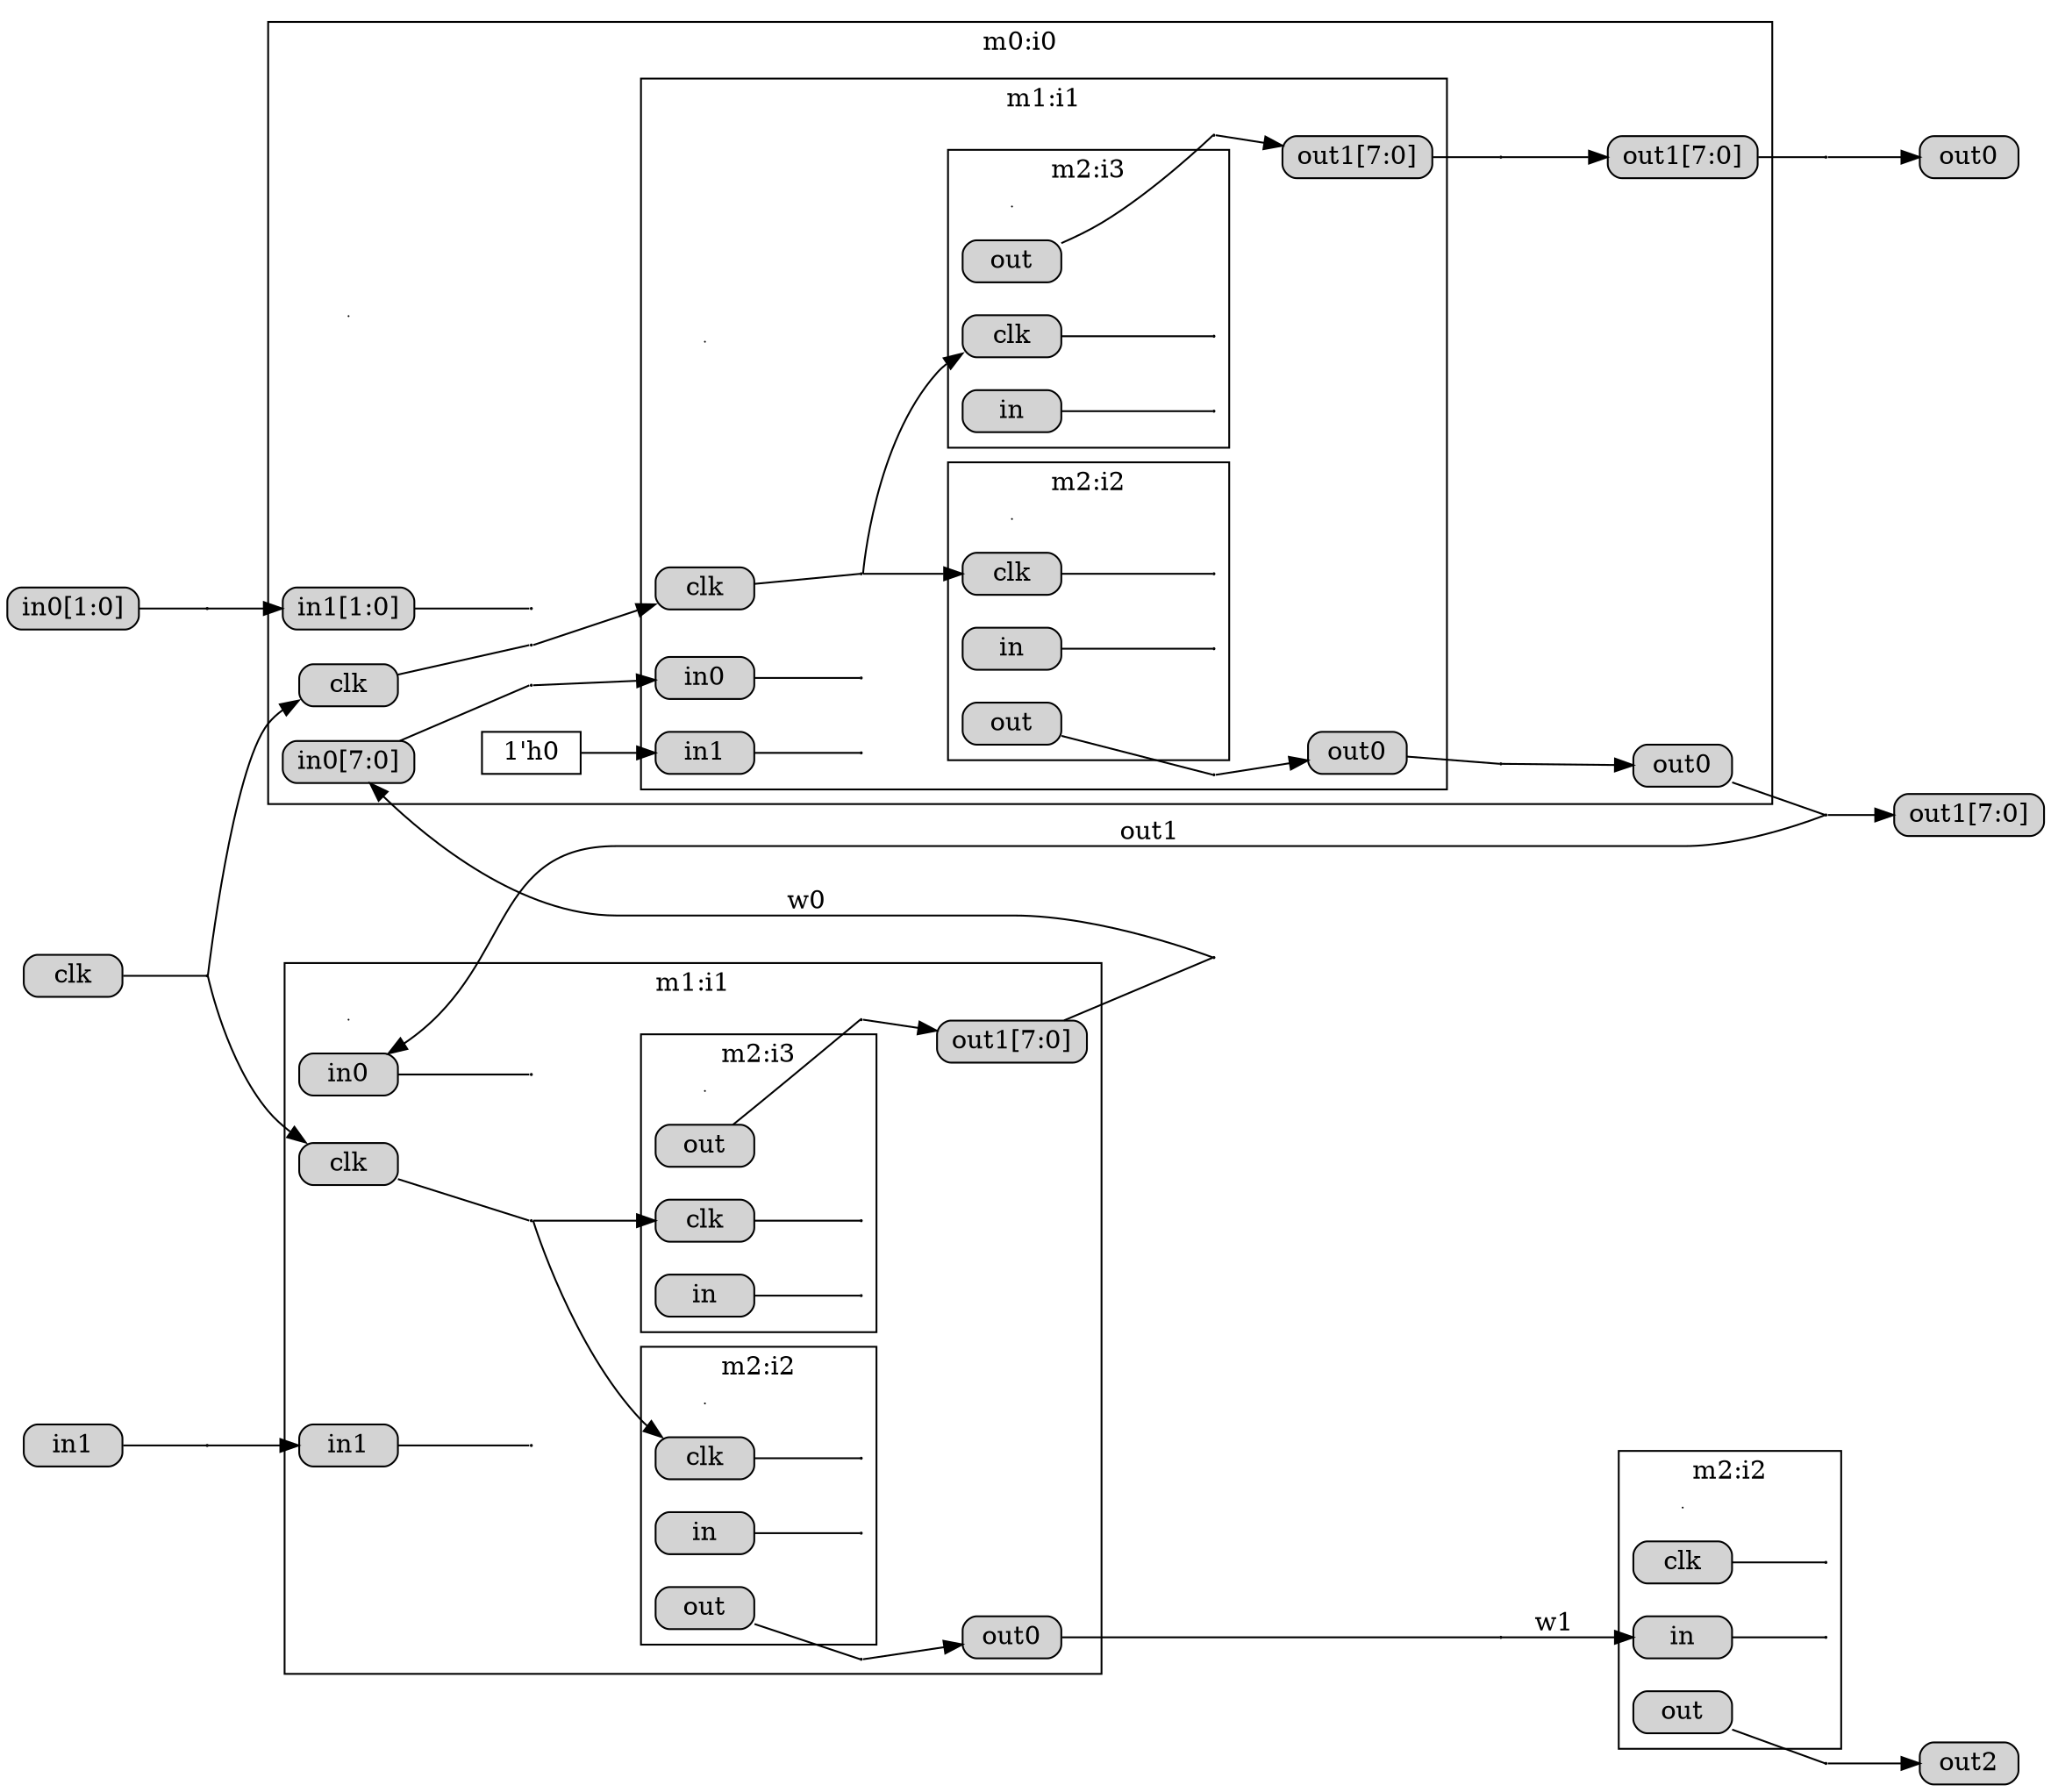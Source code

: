 
digraph {
    rankdir="LR";
    overlap = false;
    splines = true;
    node [shape = box, height=0.1];
    edge [labelfloat=false];

subgraph cluster0 {
  graph [label = "m0:i0"];
tmp0[width=0.0, height=0.0, shape=point];
subgraph cluster1 {
  graph [label = "m1:i1"];
tmp1[width=0.0, height=0.0, shape=point];
subgraph cluster2 {
  graph [label = "m2:i2"];
tmp2[width=0.0, height=0.0, shape=point];
_i0_i1_i2_clk[label = "clk", style = "rounded,filled"];
_i0_i1_i2_in[label = "in", style = "rounded,filled"];
_i0_i1_i2_out[label = "out", style = "rounded,filled"];
_i0_i1_i2_clk_input_br[width=0.01, height=0.01, shape=point];
_i0_i1_i2_clk -> _i0_i1_i2_clk_input_br[dir = none];
_i0_i1_i2_in_input_br[width=0.01, height=0.01, shape=point];
_i0_i1_i2_in -> _i0_i1_i2_in_input_br[dir = none];
}
subgraph cluster3 {
  graph [label = "m2:i3"];
tmp3[width=0.0, height=0.0, shape=point];
_i0_i1_i3_clk[label = "clk", style = "rounded,filled"];
_i0_i1_i3_in[label = "in", style = "rounded,filled"];
_i0_i1_i3_out[label = "out", style = "rounded,filled"];
_i0_i1_i3_clk_input_br[width=0.01, height=0.01, shape=point];
_i0_i1_i3_clk -> _i0_i1_i3_clk_input_br[dir = none];
_i0_i1_i3_in_input_br[width=0.01, height=0.01, shape=point];
_i0_i1_i3_in -> _i0_i1_i3_in_input_br[dir = none];
}
_i0_i1_clk[label = "clk", style = "rounded,filled"];
_i0_i1_in0[label = "in0", style = "rounded,filled"];
_i0_i1_in1[label = "in1", style = "rounded,filled"];
_i0_i1_out0[label = "out0", style = "rounded,filled"];
_i0_i1_out1[label = "out1[7:0]", style = "rounded,filled"];
_i0_i1_clk_input_br[width=0.01, height=0.01, shape=point];
_i0_i1_clk -> _i0_i1_clk_input_br[dir = none];
_i0_i1_in0_input_br[width=0.01, height=0.01, shape=point];
_i0_i1_in0 -> _i0_i1_in0_input_br[dir = none];
_i0_i1_in1_input_br[width=0.01, height=0.01, shape=point];
_i0_i1_in1 -> _i0_i1_in1_input_br[dir = none];
_i0_i1_i2_out_output_br[width=0.01, height=0.01, shape=point];
_i0_i1_i2_out -> _i0_i1_i2_out_output_br[dir = none];
_i0_i1_i2_out_output_br -> _i0_i1_out0[label = ""];
_i0_i1_i3_out_output_br[width=0.01, height=0.01, shape=point];
_i0_i1_i3_out -> _i0_i1_i3_out_output_br[dir = none];
_i0_i1_i3_out_output_br -> _i0_i1_out1[label = ""];
_i0_i1_clk_input_br -> _i0_i1_i2_clk[label = " "];
_i0_i1_clk_input_br -> _i0_i1_i3_clk[label = " "];
}
_i0_clk[label = "clk", style = "rounded,filled"];
_i0_in0[label = "in0[7:0]", style = "rounded,filled"];
_i0_in1[label = "in1[1:0]", style = "rounded,filled"];
_i0_out0[label = "out0", style = "rounded,filled"];
_i0_out1[label = "out1[7:0]", style = "rounded,filled"];
_i0_clk_input_br[width=0.01, height=0.01, shape=point];
_i0_clk -> _i0_clk_input_br[dir = none];
_i0_in0_input_br[width=0.01, height=0.01, shape=point];
_i0_in0 -> _i0_in0_input_br[dir = none];
_i0_in1_input_br[width=0.01, height=0.01, shape=point];
_i0_in1 -> _i0_in1_input_br[dir = none];
_i0_i1_out0_output_br[width=0.01, height=0.01, shape=point];
_i0_i1_out0 -> _i0_i1_out0_output_br[dir = none];
_i0_i1_out0_output_br -> _i0_out0[label = ""];
_i0_i1_out1_output_br[width=0.01, height=0.01, shape=point];
_i0_i1_out1 -> _i0_i1_out1_output_br[dir = none];
_i0_i1_out1_output_br -> _i0_out1[label = ""];
_i0_clk_input_br -> _i0_i1_clk[label = " "];
_i0_in0_input_br -> _i0_i1_in0[label = " "];
_i0_const_i1in1[label = "1'h0"];
_i0_const_i1in1 -> _i0_i1_in1[label = " "];
}
subgraph cluster4 {
  graph [label = "m1:i1"];
tmp4[width=0.0, height=0.0, shape=point];
subgraph cluster5 {
  graph [label = "m2:i2"];
tmp5[width=0.0, height=0.0, shape=point];
_i1_i2_clk[label = "clk", style = "rounded,filled"];
_i1_i2_in[label = "in", style = "rounded,filled"];
_i1_i2_out[label = "out", style = "rounded,filled"];
_i1_i2_clk_input_br[width=0.01, height=0.01, shape=point];
_i1_i2_clk -> _i1_i2_clk_input_br[dir = none];
_i1_i2_in_input_br[width=0.01, height=0.01, shape=point];
_i1_i2_in -> _i1_i2_in_input_br[dir = none];
}
subgraph cluster6 {
  graph [label = "m2:i3"];
tmp6[width=0.0, height=0.0, shape=point];
_i1_i3_clk[label = "clk", style = "rounded,filled"];
_i1_i3_in[label = "in", style = "rounded,filled"];
_i1_i3_out[label = "out", style = "rounded,filled"];
_i1_i3_clk_input_br[width=0.01, height=0.01, shape=point];
_i1_i3_clk -> _i1_i3_clk_input_br[dir = none];
_i1_i3_in_input_br[width=0.01, height=0.01, shape=point];
_i1_i3_in -> _i1_i3_in_input_br[dir = none];
}
_i1_clk[label = "clk", style = "rounded,filled"];
_i1_in0[label = "in0", style = "rounded,filled"];
_i1_in1[label = "in1", style = "rounded,filled"];
_i1_out0[label = "out0", style = "rounded,filled"];
_i1_out1[label = "out1[7:0]", style = "rounded,filled"];
_i1_clk_input_br[width=0.01, height=0.01, shape=point];
_i1_clk -> _i1_clk_input_br[dir = none];
_i1_in0_input_br[width=0.01, height=0.01, shape=point];
_i1_in0 -> _i1_in0_input_br[dir = none];
_i1_in1_input_br[width=0.01, height=0.01, shape=point];
_i1_in1 -> _i1_in1_input_br[dir = none];
_i1_i2_out_output_br[width=0.01, height=0.01, shape=point];
_i1_i2_out -> _i1_i2_out_output_br[dir = none];
_i1_i2_out_output_br -> _i1_out0[label = ""];
_i1_i3_out_output_br[width=0.01, height=0.01, shape=point];
_i1_i3_out -> _i1_i3_out_output_br[dir = none];
_i1_i3_out_output_br -> _i1_out1[label = ""];
_i1_clk_input_br -> _i1_i2_clk[label = " "];
_i1_clk_input_br -> _i1_i3_clk[label = " "];
}
subgraph cluster7 {
  graph [label = "m2:i2"];
tmp7[width=0.0, height=0.0, shape=point];
_i2_clk[label = "clk", style = "rounded,filled"];
_i2_in[label = "in", style = "rounded,filled"];
_i2_out[label = "out", style = "rounded,filled"];
_i2_clk_input_br[width=0.01, height=0.01, shape=point];
_i2_clk -> _i2_clk_input_br[dir = none];
_i2_in_input_br[width=0.01, height=0.01, shape=point];
_i2_in -> _i2_in_input_br[dir = none];
}
_clk[label = "clk", style = "rounded,filled"];
_in0[label = "in0[1:0]", style = "rounded,filled"];
_in1[label = "in1", style = "rounded,filled"];
_out0[label = "out0", style = "rounded,filled"];
_out1[label = "out1[7:0]", style = "rounded,filled"];
_out2[label = "out2", style = "rounded,filled"];
_clk_input_br[width=0.01, height=0.01, shape=point];
_clk -> _clk_input_br[dir = none];
_in0_input_br[width=0.01, height=0.01, shape=point];
_in0 -> _in0_input_br[dir = none];
_in1_input_br[width=0.01, height=0.01, shape=point];
_in1 -> _in1_input_br[dir = none];
_i0_out0_output_br[width=0.01, height=0.01, shape=point];
_i0_out0 -> _i0_out0_output_br[dir = none];
_i0_out0_output_br -> _out1[label = ""];
_i0_out1_output_br[width=0.01, height=0.01, shape=point];
_i0_out1 -> _i0_out1_output_br[dir = none];
_i0_out1_output_br -> _out0[label = ""];
_i1_out0_output_br[width=0.01, height=0.01, shape=point];
_i1_out0 -> _i1_out0_output_br[dir = none];
_i1_out1_output_br[width=0.01, height=0.01, shape=point];
_i1_out1 -> _i1_out1_output_br[dir = none];
_i2_out_output_br[width=0.01, height=0.01, shape=point];
_i2_out -> _i2_out_output_br[dir = none];
_i2_out_output_br -> _out2[label = ""];
_clk_input_br -> _i0_clk[label = " "];
_i1_out1_output_br -> _i0_in0[label = "w0"];
_in0_input_br -> _i0_in1[label = " "];
_clk_input_br -> _i1_clk[label = " "];
_i0_out0_output_br -> _i1_in0[label = "out1"];
_in1_input_br -> _i1_in1[label = " "];
_i1_out0_output_br -> _i2_in[label = "w1"];
{rank = min; _clk;}
{rank = min; _in0;}
{rank = min; _in1;}
{rank = max; _out0;}
{rank = max; _out1;}
{rank = max; _out2;}
}
